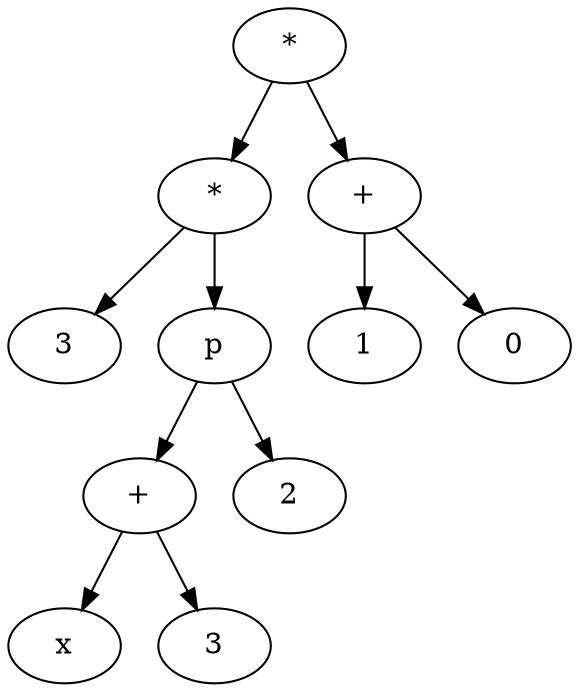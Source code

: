 digraph TREE{
	node0x7fffc57a5bf0[label="*"]
	node0x7fffc57a5bc0[label="*"]
	node0x7fffc57a5bf0 -> node0x7fffc57a5bc0
	node0x7fffc57a5bc0[label="*"]
	node0x7fffc57a5b90[label="3"]
	node0x7fffc57a5bc0 -> node0x7fffc57a5b90
	node0x7fffc57a5bc0[label="*"]
	node0x7fffc57a5b60[label="p"]
	node0x7fffc57a5bc0 -> node0x7fffc57a5b60
	node0x7fffc57a5b60[label="p"]
	node0x7fffc57a59e0[label="+"]
	node0x7fffc57a5b60 -> node0x7fffc57a59e0
	node0x7fffc57a59e0[label="+"]
	node0x7fffc57a5a10[label="x"]
	node0x7fffc57a59e0 -> node0x7fffc57a5a10
	node0x7fffc57a59e0[label="+"]
	node0x7fffc57a5a40[label="3"]
	node0x7fffc57a59e0 -> node0x7fffc57a5a40
	node0x7fffc57a5b60[label="p"]
	node0x7fffc57a5b30[label="2"]
	node0x7fffc57a5b60 -> node0x7fffc57a5b30
	node0x7fffc57a5bf0[label="*"]
	node0x7fffc57a5b00[label="+"]
	node0x7fffc57a5bf0 -> node0x7fffc57a5b00
	node0x7fffc57a5b00[label="+"]
	node0x7fffc57a5ad0[label="1"]
	node0x7fffc57a5b00 -> node0x7fffc57a5ad0
	node0x7fffc57a5b00[label="+"]
	node0x7fffc57a5aa0[label="0"]
	node0x7fffc57a5b00 -> node0x7fffc57a5aa0
}
